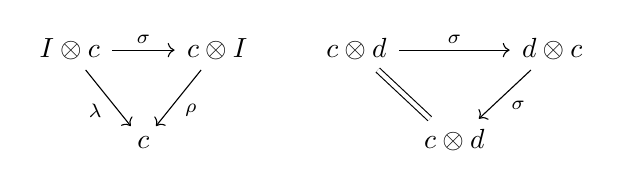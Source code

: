 \begin{tikzcd}[column sep=5pt]
 I\otimes c\ar[rr,"\sigma"]\ar[dr,"\lambda"']
	&
	&c\otimes I\ar[dl,"\rho"]
		&[15pt]c\otimes d\ar[rr,"\sigma"]\ar[rd,equal]
		&
		&d\otimes c\ar[ld,"\sigma"]
	\\
	&c
	&
		&
		&c\otimes d&
\end{tikzcd}

